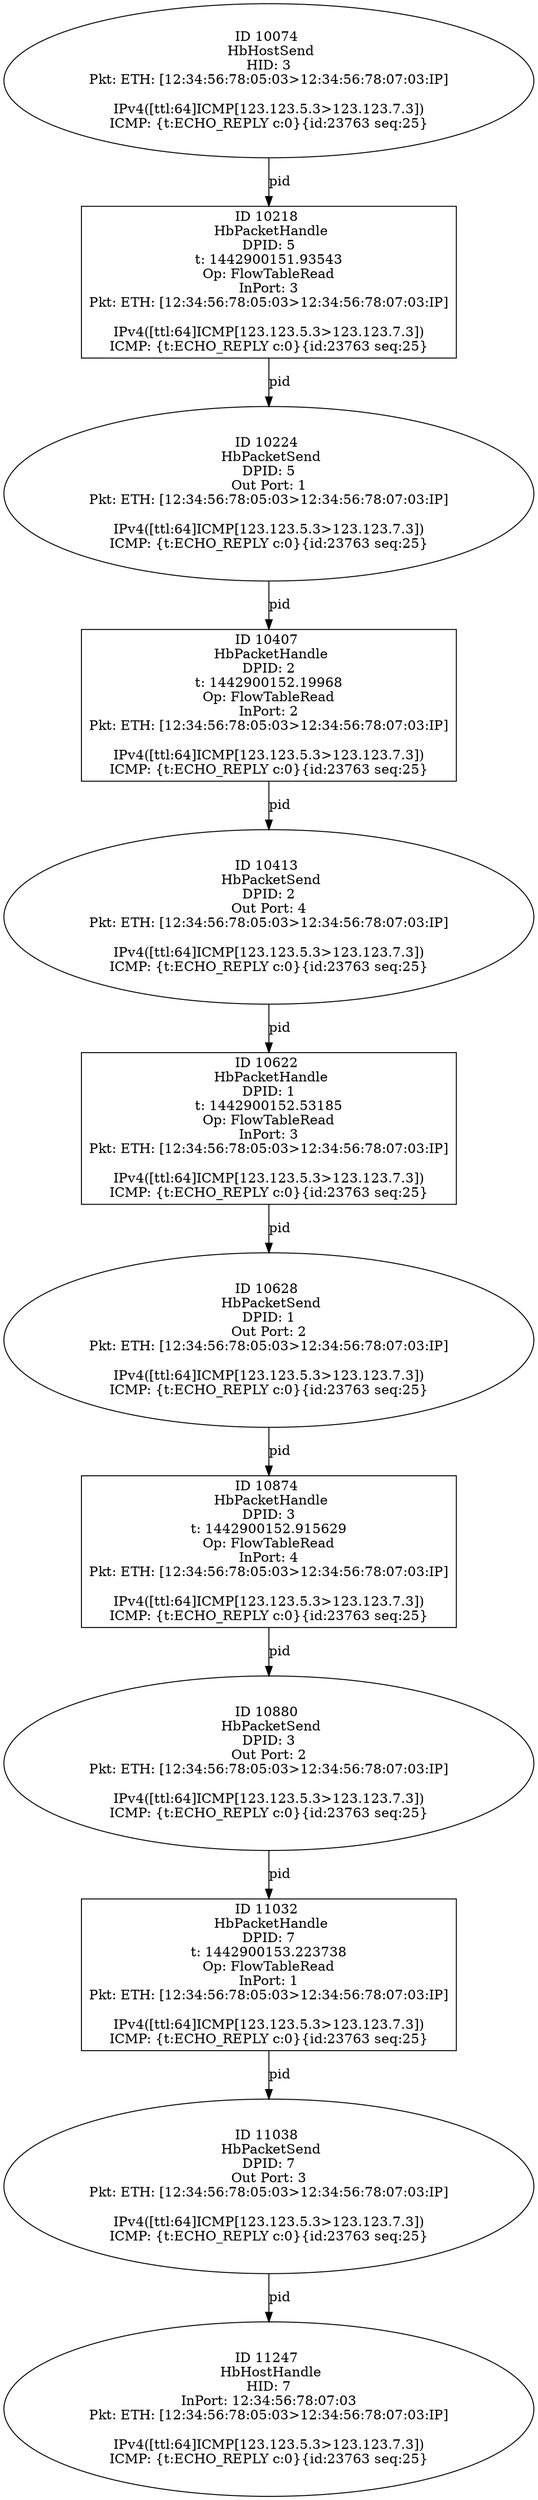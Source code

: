 strict digraph G {
10880 [shape=oval, event=<hb_events.HbPacketSend object at 0x10a15dd10>, label="ID 10880 
 HbPacketSend
DPID: 3
Out Port: 2
Pkt: ETH: [12:34:56:78:05:03>12:34:56:78:07:03:IP]

IPv4([ttl:64]ICMP[123.123.5.3>123.123.7.3])
ICMP: {t:ECHO_REPLY c:0}{id:23763 seq:25}"];
10628 [shape=oval, event=<hb_events.HbPacketSend object at 0x10a063450>, label="ID 10628 
 HbPacketSend
DPID: 1
Out Port: 2
Pkt: ETH: [12:34:56:78:05:03>12:34:56:78:07:03:IP]

IPv4([ttl:64]ICMP[123.123.5.3>123.123.7.3])
ICMP: {t:ECHO_REPLY c:0}{id:23763 seq:25}"];
10407 [shape=box, event=<hb_events.HbPacketHandle object at 0x109f8ba90>, label="ID 10407 
 HbPacketHandle
DPID: 2
t: 1442900152.19968
Op: FlowTableRead
InPort: 2
Pkt: ETH: [12:34:56:78:05:03>12:34:56:78:07:03:IP]

IPv4([ttl:64]ICMP[123.123.5.3>123.123.7.3])
ICMP: {t:ECHO_REPLY c:0}{id:23763 seq:25}"];
10218 [shape=box, event=<hb_events.HbPacketHandle object at 0x109ee33d0>, label="ID 10218 
 HbPacketHandle
DPID: 5
t: 1442900151.93543
Op: FlowTableRead
InPort: 3
Pkt: ETH: [12:34:56:78:05:03>12:34:56:78:07:03:IP]

IPv4([ttl:64]ICMP[123.123.5.3>123.123.7.3])
ICMP: {t:ECHO_REPLY c:0}{id:23763 seq:25}"];
10413 [shape=oval, event=<hb_events.HbPacketSend object at 0x109f92a90>, label="ID 10413 
 HbPacketSend
DPID: 2
Out Port: 4
Pkt: ETH: [12:34:56:78:05:03>12:34:56:78:07:03:IP]

IPv4([ttl:64]ICMP[123.123.5.3>123.123.7.3])
ICMP: {t:ECHO_REPLY c:0}{id:23763 seq:25}"];
11247 [shape=oval, event=<hb_events.HbHostHandle object at 0x10a32a610>, label="ID 11247 
 HbHostHandle
HID: 7
InPort: 12:34:56:78:07:03
Pkt: ETH: [12:34:56:78:05:03>12:34:56:78:07:03:IP]

IPv4([ttl:64]ICMP[123.123.5.3>123.123.7.3])
ICMP: {t:ECHO_REPLY c:0}{id:23763 seq:25}"];
10224 [shape=oval, event=<hb_events.HbPacketSend object at 0x109ef8590>, label="ID 10224 
 HbPacketSend
DPID: 5
Out Port: 1
Pkt: ETH: [12:34:56:78:05:03>12:34:56:78:07:03:IP]

IPv4([ttl:64]ICMP[123.123.5.3>123.123.7.3])
ICMP: {t:ECHO_REPLY c:0}{id:23763 seq:25}"];
10622 [shape=box, event=<hb_events.HbPacketHandle object at 0x10a063190>, label="ID 10622 
 HbPacketHandle
DPID: 1
t: 1442900152.53185
Op: FlowTableRead
InPort: 3
Pkt: ETH: [12:34:56:78:05:03>12:34:56:78:07:03:IP]

IPv4([ttl:64]ICMP[123.123.5.3>123.123.7.3])
ICMP: {t:ECHO_REPLY c:0}{id:23763 seq:25}"];
11032 [shape=box, event=<hb_events.HbPacketHandle object at 0x10a204a10>, label="ID 11032 
 HbPacketHandle
DPID: 7
t: 1442900153.223738
Op: FlowTableRead
InPort: 1
Pkt: ETH: [12:34:56:78:05:03>12:34:56:78:07:03:IP]

IPv4([ttl:64]ICMP[123.123.5.3>123.123.7.3])
ICMP: {t:ECHO_REPLY c:0}{id:23763 seq:25}"];
10074 [shape=oval, event=<hb_events.HbHostSend object at 0x109e92090>, label="ID 10074 
 HbHostSend
HID: 3
Pkt: ETH: [12:34:56:78:05:03>12:34:56:78:07:03:IP]

IPv4([ttl:64]ICMP[123.123.5.3>123.123.7.3])
ICMP: {t:ECHO_REPLY c:0}{id:23763 seq:25}"];
10874 [shape=box, event=<hb_events.HbPacketHandle object at 0x10a1573d0>, label="ID 10874 
 HbPacketHandle
DPID: 3
t: 1442900152.915629
Op: FlowTableRead
InPort: 4
Pkt: ETH: [12:34:56:78:05:03>12:34:56:78:07:03:IP]

IPv4([ttl:64]ICMP[123.123.5.3>123.123.7.3])
ICMP: {t:ECHO_REPLY c:0}{id:23763 seq:25}"];
11038 [shape=oval, event=<hb_events.HbPacketSend object at 0x10a204b50>, label="ID 11038 
 HbPacketSend
DPID: 7
Out Port: 3
Pkt: ETH: [12:34:56:78:05:03>12:34:56:78:07:03:IP]

IPv4([ttl:64]ICMP[123.123.5.3>123.123.7.3])
ICMP: {t:ECHO_REPLY c:0}{id:23763 seq:25}"];
10880 -> 11032  [rel=pid, label=pid];
10628 -> 10874  [rel=pid, label=pid];
10407 -> 10413  [rel=pid, label=pid];
10218 -> 10224  [rel=pid, label=pid];
10413 -> 10622  [rel=pid, label=pid];
10224 -> 10407  [rel=pid, label=pid];
11038 -> 11247  [rel=pid, label=pid];
11032 -> 11038  [rel=pid, label=pid];
10074 -> 10218  [rel=pid, label=pid];
10874 -> 10880  [rel=pid, label=pid];
10622 -> 10628  [rel=pid, label=pid];
}
